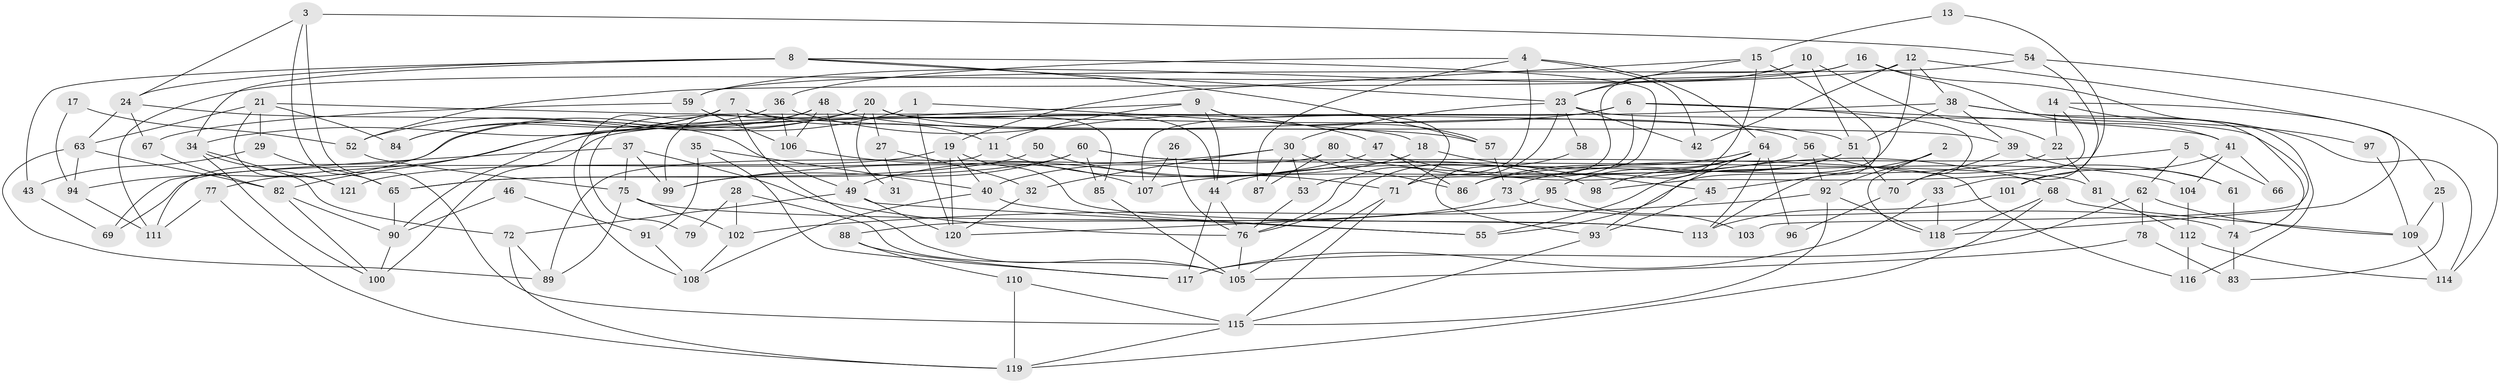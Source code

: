 // coarse degree distribution, {4: 0.35714285714285715, 5: 0.19047619047619047, 6: 0.08333333333333333, 2: 0.08333333333333333, 7: 0.05952380952380952, 3: 0.17857142857142858, 10: 0.023809523809523808, 9: 0.011904761904761904, 11: 0.011904761904761904}
// Generated by graph-tools (version 1.1) at 2025/54/03/04/25 21:54:05]
// undirected, 121 vertices, 242 edges
graph export_dot {
graph [start="1"]
  node [color=gray90,style=filled];
  1;
  2;
  3;
  4;
  5;
  6;
  7;
  8;
  9;
  10;
  11;
  12;
  13;
  14;
  15;
  16;
  17;
  18;
  19;
  20;
  21;
  22;
  23;
  24;
  25;
  26;
  27;
  28;
  29;
  30;
  31;
  32;
  33;
  34;
  35;
  36;
  37;
  38;
  39;
  40;
  41;
  42;
  43;
  44;
  45;
  46;
  47;
  48;
  49;
  50;
  51;
  52;
  53;
  54;
  55;
  56;
  57;
  58;
  59;
  60;
  61;
  62;
  63;
  64;
  65;
  66;
  67;
  68;
  69;
  70;
  71;
  72;
  73;
  74;
  75;
  76;
  77;
  78;
  79;
  80;
  81;
  82;
  83;
  84;
  85;
  86;
  87;
  88;
  89;
  90;
  91;
  92;
  93;
  94;
  95;
  96;
  97;
  98;
  99;
  100;
  101;
  102;
  103;
  104;
  105;
  106;
  107;
  108;
  109;
  110;
  111;
  112;
  113;
  114;
  115;
  116;
  117;
  118;
  119;
  120;
  121;
  1 -- 18;
  1 -- 120;
  1 -- 82;
  2 -- 92;
  2 -- 118;
  2 -- 45;
  3 -- 115;
  3 -- 24;
  3 -- 54;
  3 -- 65;
  4 -- 87;
  4 -- 64;
  4 -- 36;
  4 -- 42;
  4 -- 53;
  5 -- 86;
  5 -- 62;
  5 -- 66;
  6 -- 90;
  6 -- 70;
  6 -- 41;
  6 -- 71;
  6 -- 107;
  7 -- 11;
  7 -- 108;
  7 -- 34;
  7 -- 39;
  7 -- 84;
  7 -- 105;
  8 -- 57;
  8 -- 43;
  8 -- 23;
  8 -- 24;
  8 -- 34;
  8 -- 93;
  9 -- 77;
  9 -- 71;
  9 -- 11;
  9 -- 44;
  9 -- 57;
  10 -- 23;
  10 -- 71;
  10 -- 22;
  10 -- 51;
  11 -- 71;
  11 -- 69;
  12 -- 55;
  12 -- 52;
  12 -- 38;
  12 -- 42;
  12 -- 118;
  13 -- 15;
  13 -- 33;
  14 -- 22;
  14 -- 25;
  14 -- 97;
  14 -- 98;
  15 -- 113;
  15 -- 23;
  15 -- 19;
  15 -- 95;
  16 -- 111;
  16 -- 59;
  16 -- 41;
  16 -- 103;
  17 -- 94;
  17 -- 52;
  18 -- 40;
  18 -- 45;
  19 -- 113;
  19 -- 40;
  19 -- 120;
  19 -- 121;
  20 -- 56;
  20 -- 85;
  20 -- 27;
  20 -- 31;
  20 -- 44;
  20 -- 52;
  20 -- 79;
  20 -- 94;
  21 -- 51;
  21 -- 121;
  21 -- 29;
  21 -- 63;
  21 -- 84;
  22 -- 44;
  22 -- 81;
  23 -- 42;
  23 -- 30;
  23 -- 58;
  23 -- 74;
  23 -- 76;
  24 -- 63;
  24 -- 49;
  24 -- 67;
  25 -- 83;
  25 -- 109;
  26 -- 76;
  26 -- 107;
  27 -- 32;
  27 -- 31;
  28 -- 102;
  28 -- 105;
  28 -- 79;
  29 -- 65;
  29 -- 43;
  30 -- 53;
  30 -- 32;
  30 -- 86;
  30 -- 87;
  30 -- 99;
  32 -- 120;
  33 -- 118;
  33 -- 117;
  34 -- 72;
  34 -- 100;
  34 -- 121;
  35 -- 40;
  35 -- 117;
  35 -- 91;
  36 -- 84;
  36 -- 47;
  36 -- 106;
  37 -- 76;
  37 -- 99;
  37 -- 69;
  37 -- 75;
  38 -- 114;
  38 -- 39;
  38 -- 51;
  38 -- 100;
  38 -- 116;
  39 -- 61;
  39 -- 70;
  40 -- 55;
  40 -- 108;
  41 -- 66;
  41 -- 101;
  41 -- 104;
  43 -- 69;
  44 -- 76;
  44 -- 117;
  45 -- 93;
  46 -- 91;
  46 -- 90;
  47 -- 49;
  47 -- 68;
  47 -- 86;
  48 -- 106;
  48 -- 57;
  48 -- 49;
  48 -- 99;
  48 -- 111;
  49 -- 55;
  49 -- 72;
  49 -- 120;
  50 -- 65;
  50 -- 98;
  51 -- 55;
  51 -- 70;
  51 -- 73;
  52 -- 75;
  53 -- 76;
  54 -- 101;
  54 -- 59;
  54 -- 114;
  56 -- 92;
  56 -- 107;
  56 -- 61;
  57 -- 73;
  58 -- 76;
  59 -- 67;
  59 -- 106;
  60 -- 65;
  60 -- 99;
  60 -- 81;
  60 -- 85;
  60 -- 116;
  61 -- 74;
  62 -- 117;
  62 -- 109;
  62 -- 78;
  63 -- 82;
  63 -- 89;
  63 -- 94;
  64 -- 95;
  64 -- 86;
  64 -- 93;
  64 -- 96;
  64 -- 98;
  64 -- 113;
  65 -- 90;
  67 -- 82;
  68 -- 119;
  68 -- 109;
  68 -- 118;
  70 -- 96;
  71 -- 105;
  71 -- 115;
  72 -- 89;
  72 -- 119;
  73 -- 74;
  73 -- 88;
  74 -- 83;
  75 -- 89;
  75 -- 102;
  75 -- 113;
  76 -- 105;
  77 -- 111;
  77 -- 119;
  78 -- 105;
  78 -- 83;
  80 -- 89;
  80 -- 104;
  80 -- 87;
  81 -- 112;
  82 -- 100;
  82 -- 90;
  85 -- 105;
  88 -- 110;
  88 -- 117;
  90 -- 100;
  91 -- 108;
  92 -- 118;
  92 -- 115;
  92 -- 102;
  93 -- 115;
  94 -- 111;
  95 -- 120;
  95 -- 103;
  97 -- 109;
  101 -- 113;
  102 -- 108;
  104 -- 112;
  106 -- 107;
  109 -- 114;
  110 -- 119;
  110 -- 115;
  112 -- 116;
  112 -- 114;
  115 -- 119;
}
